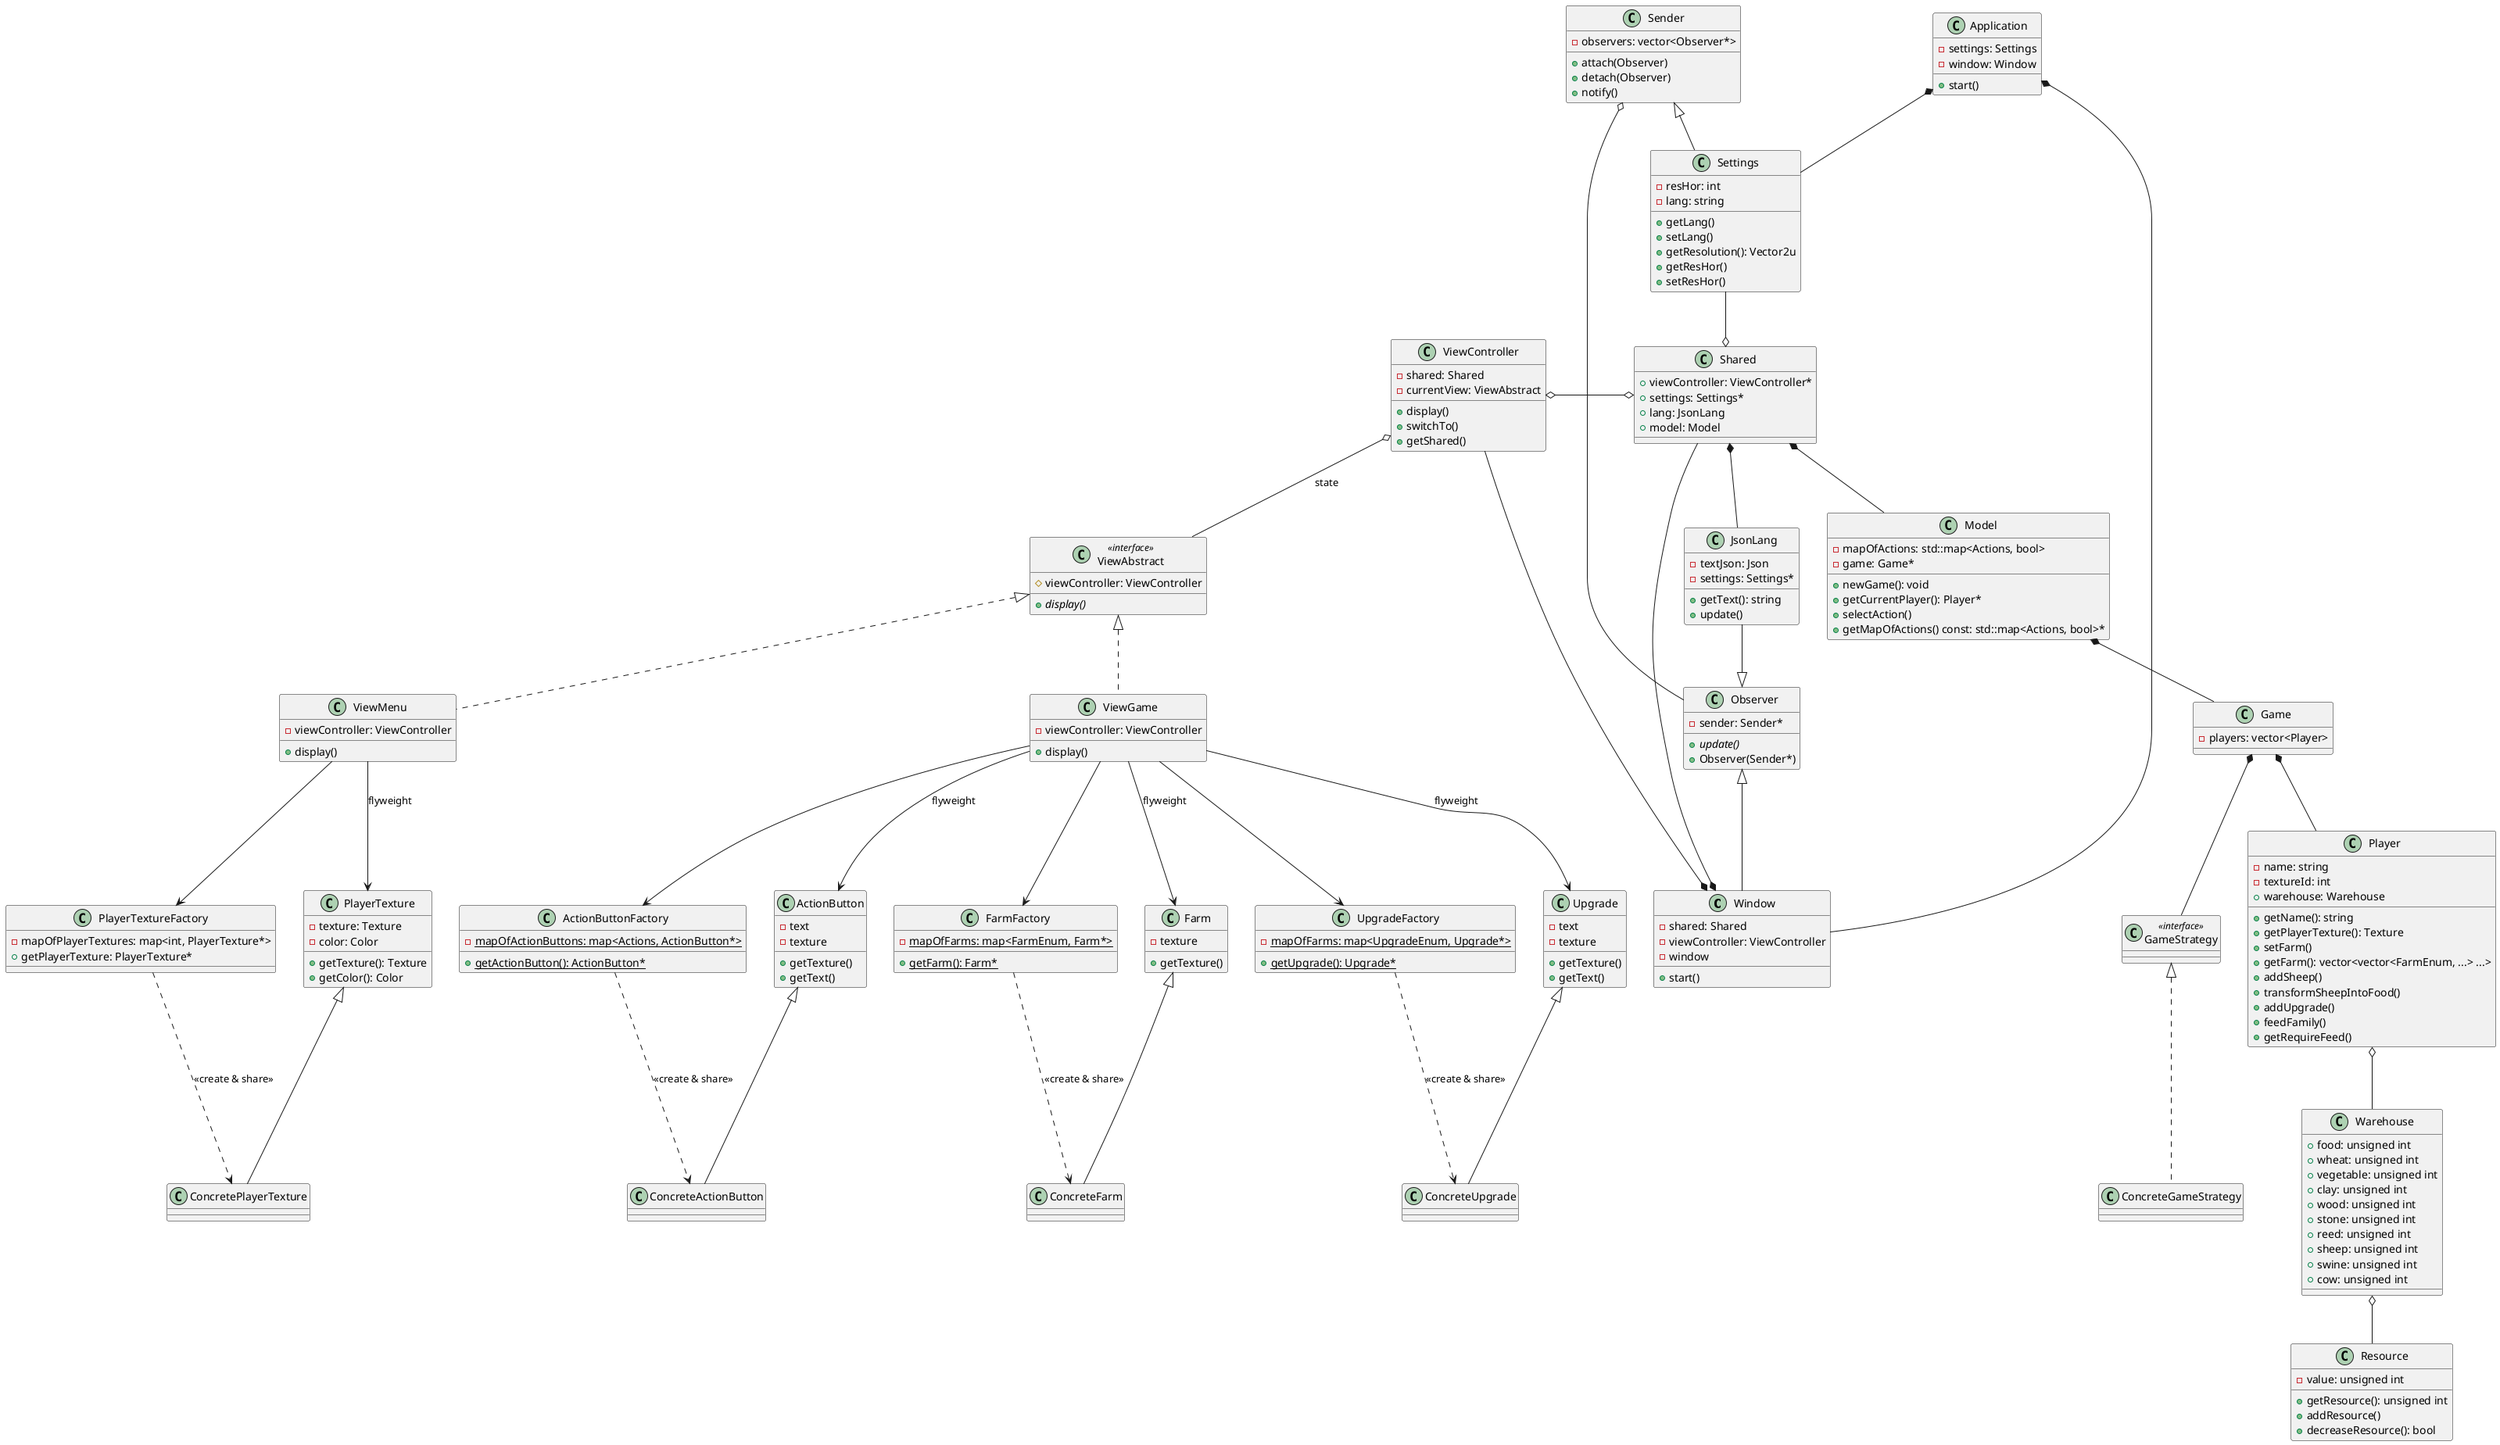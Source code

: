 @startuml

class Window{
    - shared: Shared
    - viewController: ViewController
    - window
    + start()
}

class Shared{
    + viewController: ViewController*
    + settings: Settings*
    + lang: JsonLang
    + model: Model
}

class ViewController{
    - shared: Shared
    - currentView: ViewAbstract
    + display()
    + switchTo()
    + getShared()
}

class ViewMenu{
    - viewController: ViewController
    + display()
}

class ViewAbstract <<interface >>{
    # viewController: ViewController
    + {abstract} display()
}

class Settings {
    - resHor: int
    - lang: string
    + getLang()
    + setLang()
    + getResolution(): Vector2u
    + getResHor()
    + setResHor()
}

class Observer {
    - sender: Sender*
    + {abstract}update()
    + Observer(Sender*)
}

class Sender {
    - observers: vector<Observer*>
    + attach(Observer)
    + detach(Observer)
    + notify()
}

class Application{
    - settings: Settings
    - window: Window
    + start()
}

class ViewGame{
    - viewController: ViewController
    + display()
}

class ActionButtonFactory {
    - {static} mapOfActionButtons: map<Actions, ActionButton*>
    + {static} getActionButton(): ActionButton*
}

class ActionButton{
    - text
    - texture
    + getTexture()
    + getText()
}

class ConcreteActionButton{
}

class FarmFactory{
    - {static} mapOfFarms: map<FarmEnum, Farm*>
    + {static} getFarm(): Farm*
}

class Farm{
    - texture
    + getTexture()
}
class ConcreteFarm{
}

class UpgradeFactory{
    - {static} mapOfFarms: map<UpgradeEnum, Upgrade*>
    + {static} getUpgrade(): Upgrade*
}

class Upgrade{
    - text
    - texture
    + getTexture()
    + getText()
}

class ConcreteUpgrade{
}

class PlayerTextureFactory{
    - mapOfPlayerTextures: map<int, PlayerTexture*>
    + getPlayerTexture: PlayerTexture*
}

class PlayerTexture{
    - texture: Texture
    - color: Color
    + getTexture(): Texture
    + getColor(): Color
}

class ConcretePlayerTexture{
}

class JsonLang{
    - textJson: Json
    - settings: Settings*
    + getText(): string
    + update()
}

class Model{
    - mapOfActions: std::map<Actions, bool>
    - game: Game*
    + newGame(): void
    + getCurrentPlayer(): Player*
    + selectAction()
    + getMapOfActions() const: std::map<Actions, bool>*
}

class Player {
    - name: string
    - textureId: int
    + warehouse: Warehouse
    + getName(): string
    + getPlayerTexture(): Texture
    + setFarm()
    + getFarm(): vector<vector<FarmEnum, ...> ...>
    + addSheep()
    + transformSheepIntoFood()
    + addUpgrade()
    + feedFamily()
    + getRequireFeed()
}

class Warehouse {
    + food: unsigned int
    + wheat: unsigned int
    + vegetable: unsigned int
    + clay: unsigned int
    + wood: unsigned int
    + stone: unsigned int
    + reed: unsigned int
    + sheep: unsigned int
    + swine: unsigned int
    + cow: unsigned int
}

class Resource {
    - value: unsigned int
    + getResource(): unsigned int
    + addResource()
    + decreaseResource(): bool
}

class Game {
    - players: vector<Player>
}

class GameStrategy <<interface>> {

}

class ConcreteGameStrategy {

}

Window *-- ViewController
Window *-- Shared

ViewController o-o Shared
Shared *-- JsonLang
JsonLang --|> Observer

ViewAbstract <|.. ViewMenu
ViewAbstract <|.. ViewGame
ViewController o-- ViewAbstract: state

PlayerTexture <|-- ConcretePlayerTexture
ViewMenu --> PlayerTextureFactory
ViewMenu --> PlayerTexture: flyweight
PlayerTextureFactory ..> ConcretePlayerTexture: <<create & share>>

ActionButton <|-- ConcreteActionButton
ViewGame --> ActionButtonFactory
ViewGame --> ActionButton: flyweight
ActionButtonFactory ..> ConcreteActionButton: <<create & share>>

Farm <|-- ConcreteFarm
ViewGame --> FarmFactory
ViewGame --> Farm: flyweight
FarmFactory ..> ConcreteFarm: <<create & share>>

Upgrade <|-- ConcreteUpgrade
ViewGame --> UpgradeFactory
ViewGame --> Upgrade: flyweight
UpgradeFactory ..> ConcreteUpgrade: <<create & share>>

Sender <|-- Settings
Sender o-- Observer
Observer <|-- Window

Application *-- Window
Application *-- Settings

Settings --o Shared

Shared *-- Model
Model *-- Game
Game *-- Player

Player o-- Warehouse
Warehouse o-- Resource

Game *-- GameStrategy
GameStrategy <|.. ConcreteGameStrategy

@enduml